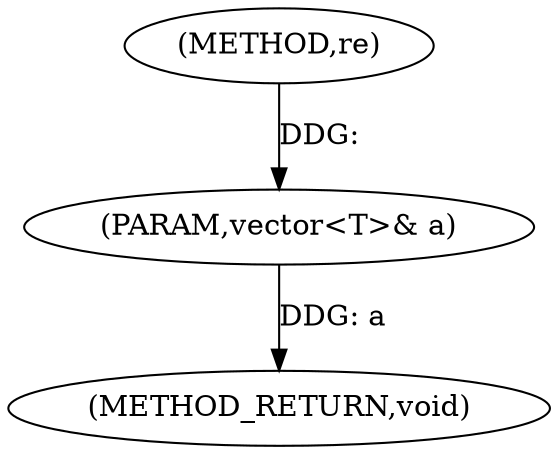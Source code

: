 digraph "re" {  
"1000128" [label = "(METHOD,re)" ]
"1000131" [label = "(METHOD_RETURN,void)" ]
"1000129" [label = "(PARAM,vector<T>& a)" ]
  "1000129" -> "1000131"  [ label = "DDG: a"] 
  "1000128" -> "1000129"  [ label = "DDG: "] 
}
